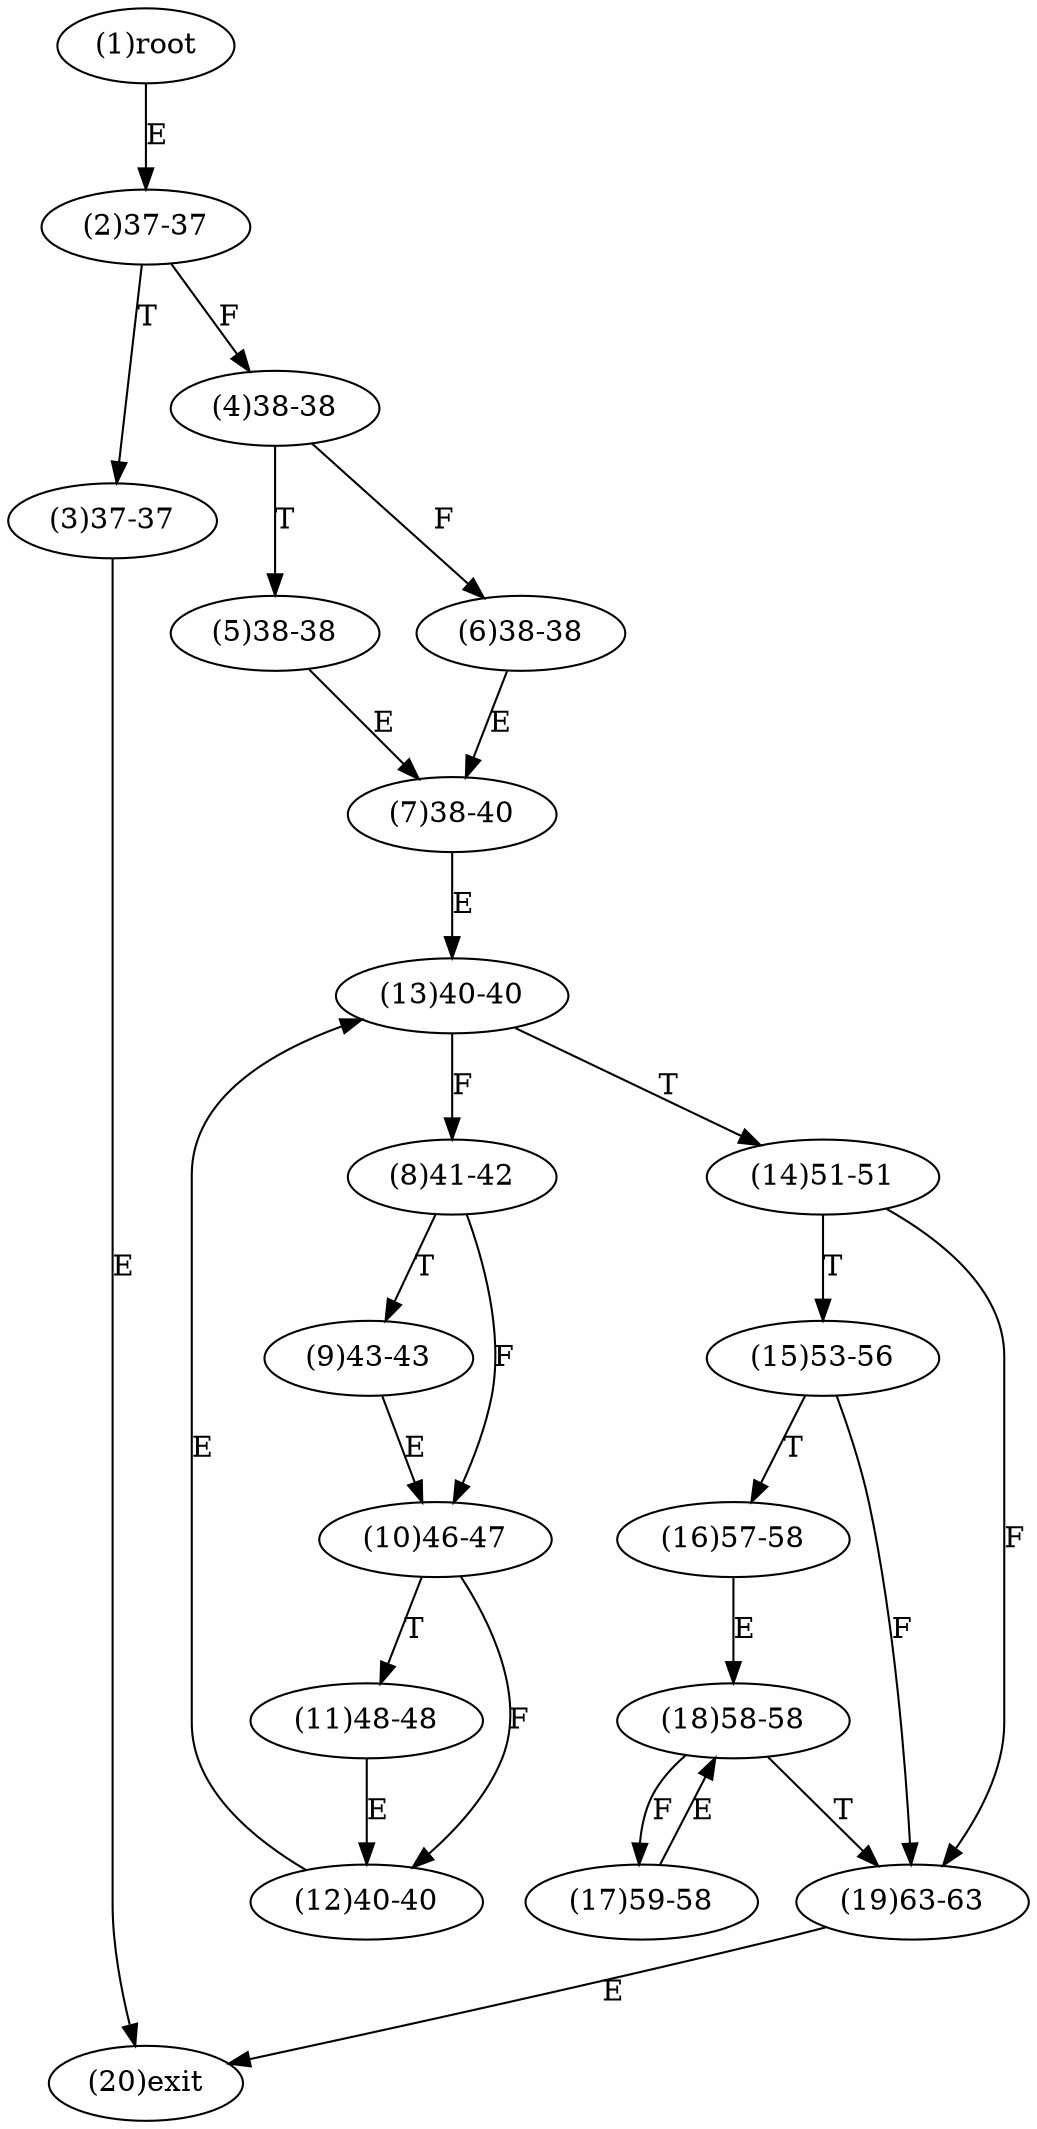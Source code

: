 digraph "" { 
1[ label="(1)root"];
2[ label="(2)37-37"];
3[ label="(3)37-37"];
4[ label="(4)38-38"];
5[ label="(5)38-38"];
6[ label="(6)38-38"];
7[ label="(7)38-40"];
8[ label="(8)41-42"];
9[ label="(9)43-43"];
10[ label="(10)46-47"];
11[ label="(11)48-48"];
12[ label="(12)40-40"];
13[ label="(13)40-40"];
14[ label="(14)51-51"];
15[ label="(15)53-56"];
17[ label="(17)59-58"];
16[ label="(16)57-58"];
19[ label="(19)63-63"];
18[ label="(18)58-58"];
20[ label="(20)exit"];
1->2[ label="E"];
2->4[ label="F"];
2->3[ label="T"];
3->20[ label="E"];
4->6[ label="F"];
4->5[ label="T"];
5->7[ label="E"];
6->7[ label="E"];
7->13[ label="E"];
8->10[ label="F"];
8->9[ label="T"];
9->10[ label="E"];
10->12[ label="F"];
10->11[ label="T"];
11->12[ label="E"];
12->13[ label="E"];
13->8[ label="F"];
13->14[ label="T"];
14->19[ label="F"];
14->15[ label="T"];
15->19[ label="F"];
15->16[ label="T"];
16->18[ label="E"];
17->18[ label="E"];
18->17[ label="F"];
18->19[ label="T"];
19->20[ label="E"];
}